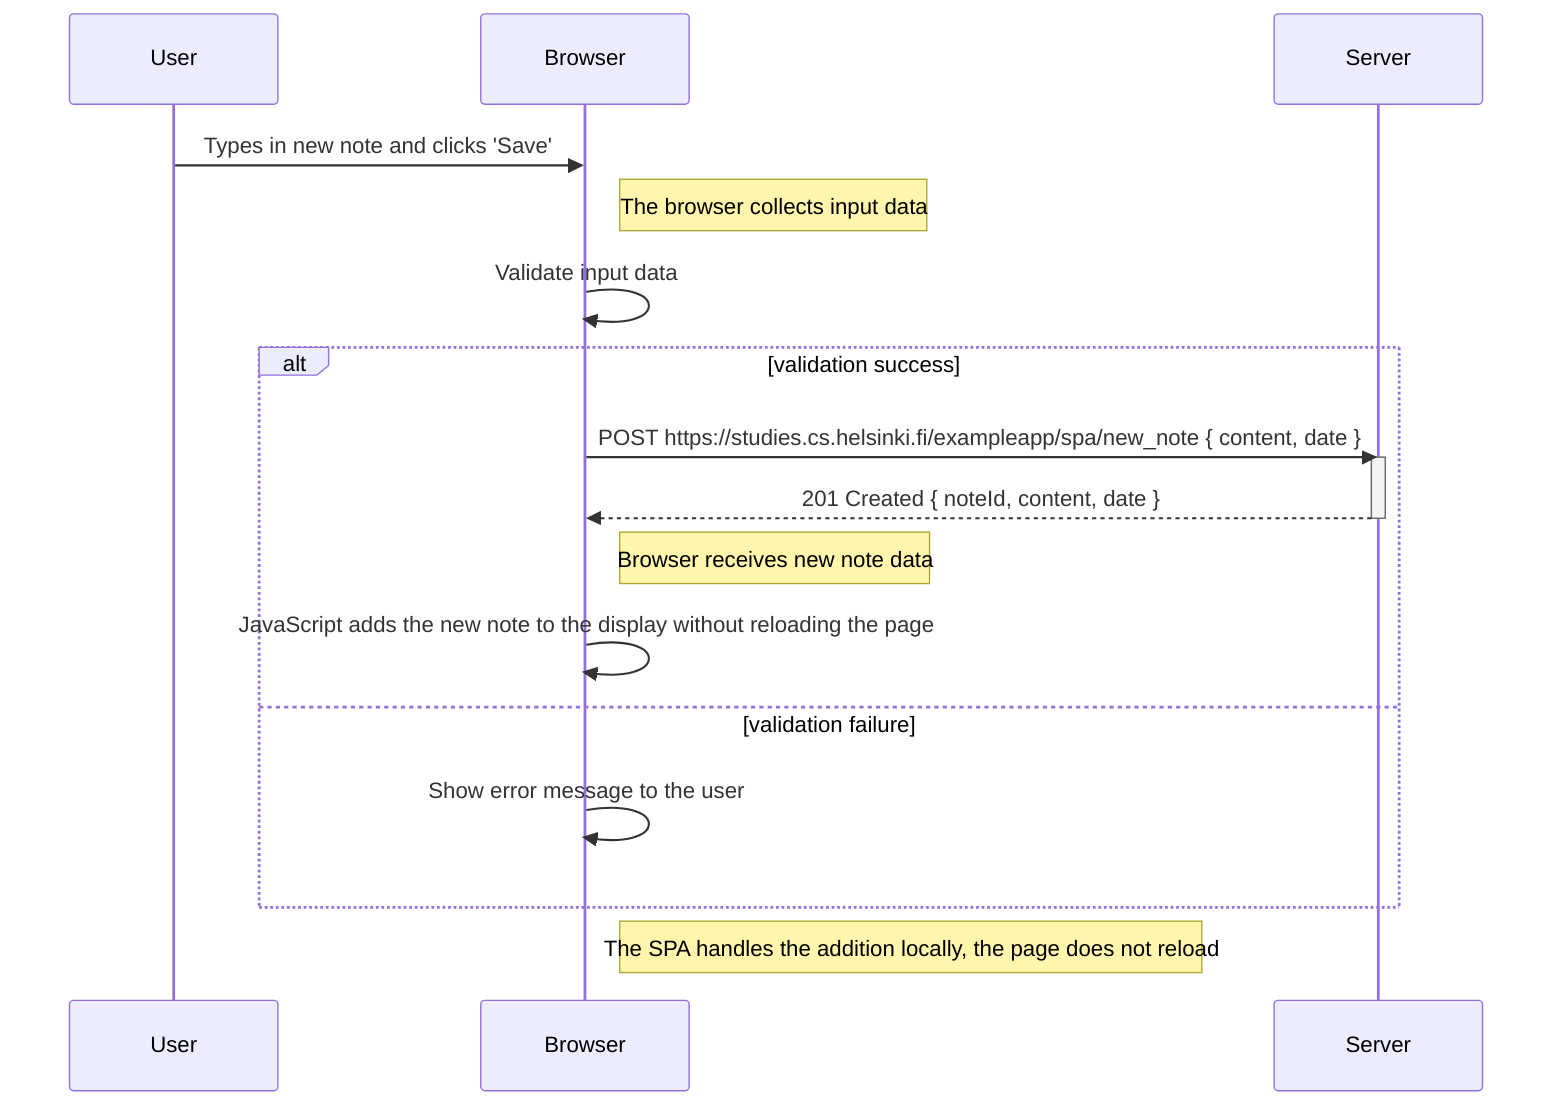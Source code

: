 sequenceDiagram
    participant U as User
    participant B as Browser
    participant S as Server

    U->>B: Types in new note and clicks 'Save'
    Note right of B: The browser collects input data

    B->>B: Validate input data
    alt validation success
        B->>S: POST https://studies.cs.helsinki.fi/exampleapp/spa/new_note { content, date }
        activate S
        S-->>B: 201 Created { noteId, content, date }
        deactivate S

        Note right of B: Browser receives new note data

        B->>B: JavaScript adds the new note to the display without reloading the page
    else validation failure
        B->>B: Show error message to the user
    end

    Note right of B: The SPA handles the addition locally, the page does not reload